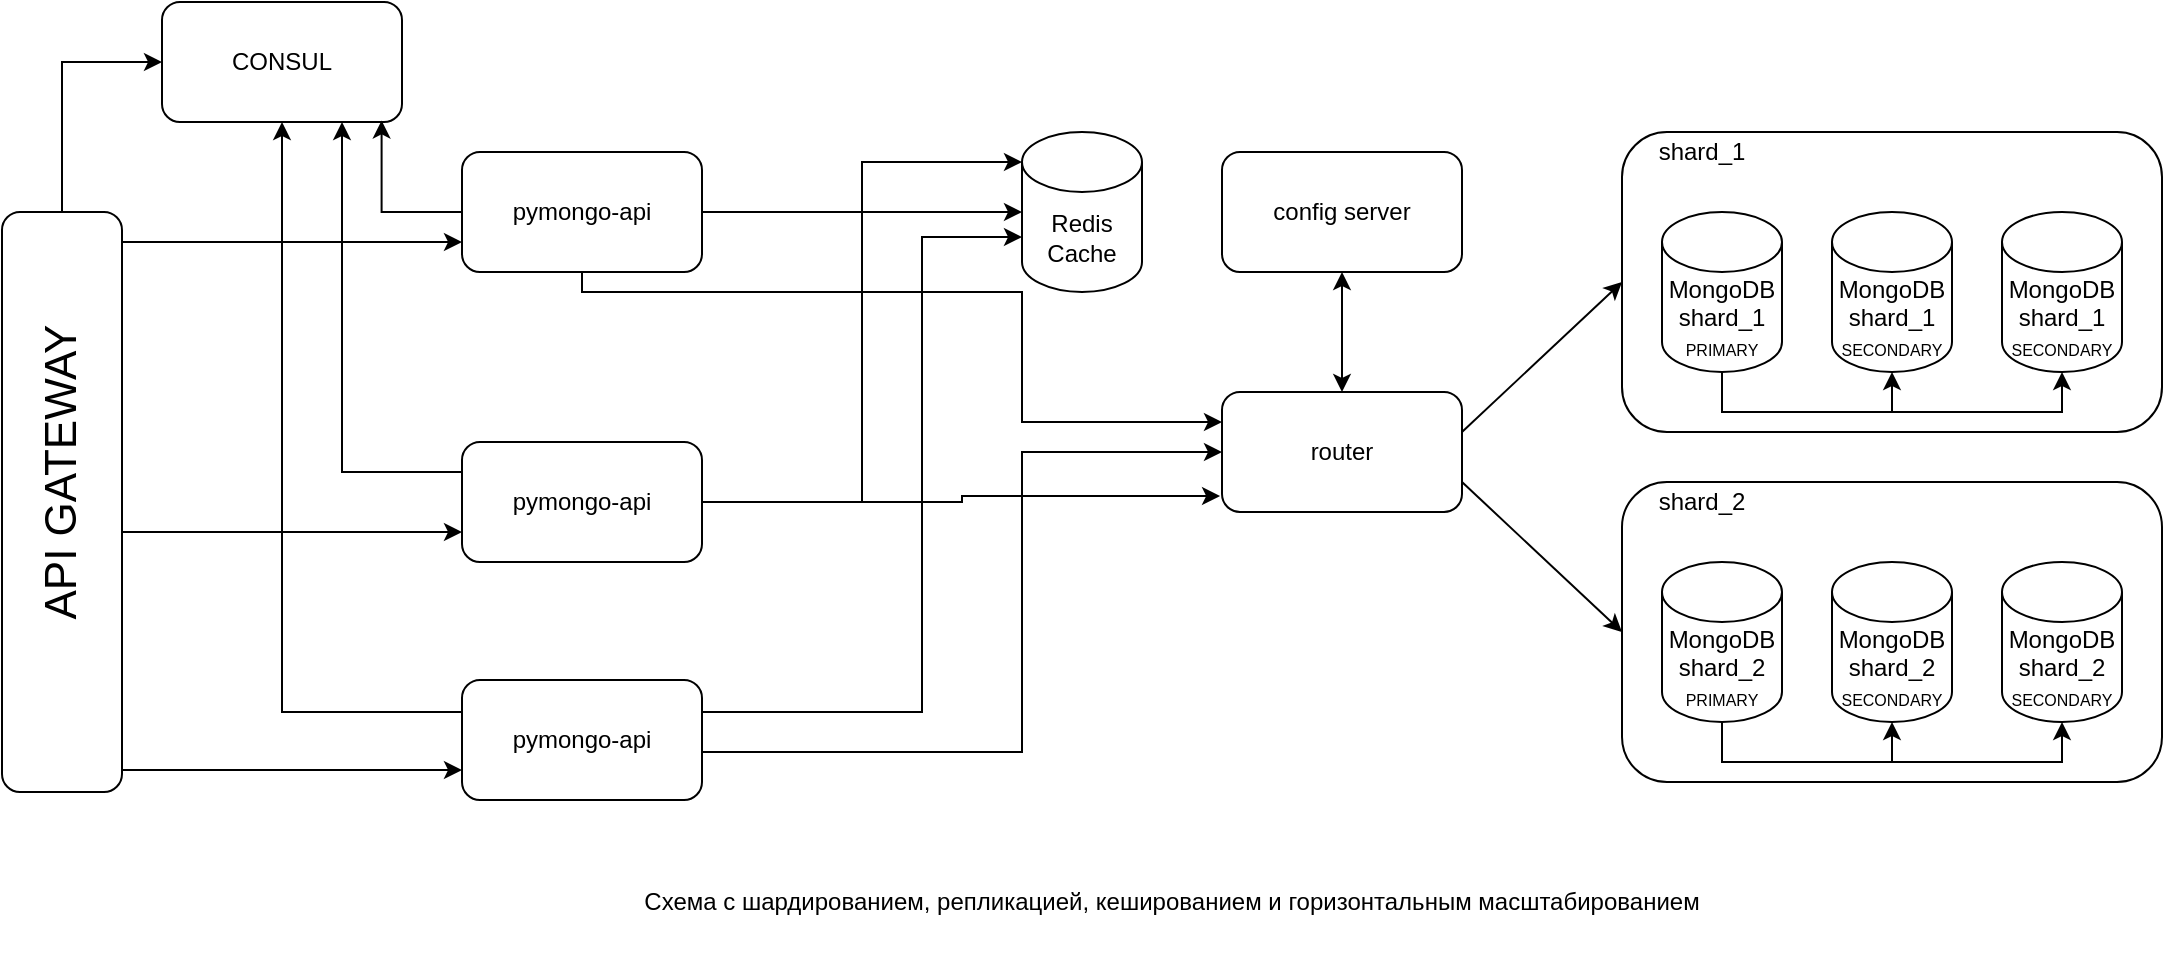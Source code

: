 <mxfile version="25.0.2">
  <diagram name="Page-1" id="-H_mtQnk-PTXWXPvYvuk">
    <mxGraphModel dx="2074" dy="1214" grid="1" gridSize="10" guides="1" tooltips="1" connect="1" arrows="1" fold="1" page="1" pageScale="1" pageWidth="1169" pageHeight="827" math="0" shadow="0">
      <root>
        <mxCell id="0" />
        <mxCell id="1" parent="0" />
        <mxCell id="AoqwYZYNCvobjgKJvIQU-14" value="" style="rounded=1;whiteSpace=wrap;html=1;align=left;" parent="1" vertex="1">
          <mxGeometry x="840" y="110" width="270" height="150" as="geometry" />
        </mxCell>
        <mxCell id="zA23MoTUsTF4_91t8viU-2" value="MongoDB&lt;div&gt;shard_1&lt;/div&gt;&lt;div&gt;&lt;font style=&quot;font-size: 8px;&quot;&gt;PRIMARY&lt;/font&gt;&lt;/div&gt;" style="shape=cylinder3;whiteSpace=wrap;html=1;boundedLbl=1;backgroundOutline=1;size=15;" parent="1" vertex="1">
          <mxGeometry x="860" y="150" width="60" height="80" as="geometry" />
        </mxCell>
        <mxCell id="AoqwYZYNCvobjgKJvIQU-33" style="edgeStyle=orthogonalEdgeStyle;rounded=0;orthogonalLoop=1;jettySize=auto;html=1;entryX=0;entryY=0.5;entryDx=0;entryDy=0;" parent="1" source="zA23MoTUsTF4_91t8viU-3" target="AoqwYZYNCvobjgKJvIQU-3" edge="1">
          <mxGeometry relative="1" as="geometry">
            <Array as="points">
              <mxPoint x="540" y="420" />
              <mxPoint x="540" y="270" />
            </Array>
          </mxGeometry>
        </mxCell>
        <mxCell id="msX5Z3yjqydViCx9kQ3d-14" style="edgeStyle=orthogonalEdgeStyle;rounded=0;orthogonalLoop=1;jettySize=auto;html=1;entryX=0.5;entryY=1;entryDx=0;entryDy=0;" edge="1" parent="1" source="zA23MoTUsTF4_91t8viU-3" target="msX5Z3yjqydViCx9kQ3d-9">
          <mxGeometry relative="1" as="geometry">
            <Array as="points">
              <mxPoint x="170" y="400" />
            </Array>
          </mxGeometry>
        </mxCell>
        <mxCell id="zA23MoTUsTF4_91t8viU-3" value="pymongo-api" style="rounded=1;whiteSpace=wrap;html=1;" parent="1" vertex="1">
          <mxGeometry x="260" y="384" width="120" height="60" as="geometry" />
        </mxCell>
        <mxCell id="AoqwYZYNCvobjgKJvIQU-3" value="router" style="rounded=1;whiteSpace=wrap;html=1;" parent="1" vertex="1">
          <mxGeometry x="640" y="240" width="120" height="60" as="geometry" />
        </mxCell>
        <mxCell id="AoqwYZYNCvobjgKJvIQU-4" value="config server" style="rounded=1;whiteSpace=wrap;html=1;" parent="1" vertex="1">
          <mxGeometry x="640" y="120" width="120" height="60" as="geometry" />
        </mxCell>
        <mxCell id="AoqwYZYNCvobjgKJvIQU-11" value="" style="endArrow=classic;startArrow=classic;html=1;rounded=0;exitX=0.5;exitY=0;exitDx=0;exitDy=0;" parent="1" source="AoqwYZYNCvobjgKJvIQU-3" edge="1">
          <mxGeometry width="50" height="50" relative="1" as="geometry">
            <mxPoint x="670" y="430" as="sourcePoint" />
            <mxPoint x="700" y="180" as="targetPoint" />
          </mxGeometry>
        </mxCell>
        <mxCell id="AoqwYZYNCvobjgKJvIQU-13" value="Схема с шардированием, репликацией, кешированием и горизонтальным масштабированием" style="text;html=1;align=center;verticalAlign=middle;whiteSpace=wrap;rounded=0;" parent="1" vertex="1">
          <mxGeometry x="320" y="470" width="590" height="50" as="geometry" />
        </mxCell>
        <mxCell id="AoqwYZYNCvobjgKJvIQU-15" value="MongoDB&lt;div&gt;shard_1&lt;/div&gt;&lt;div&gt;&lt;font style=&quot;font-size: 8px;&quot;&gt;SECONDARY&lt;/font&gt;&lt;/div&gt;" style="shape=cylinder3;whiteSpace=wrap;html=1;boundedLbl=1;backgroundOutline=1;size=15;" parent="1" vertex="1">
          <mxGeometry x="945" y="150" width="60" height="80" as="geometry" />
        </mxCell>
        <mxCell id="AoqwYZYNCvobjgKJvIQU-17" value="MongoDB&lt;div&gt;shard_1&lt;/div&gt;&lt;div&gt;&lt;font style=&quot;font-size: 8px;&quot;&gt;SECONDARY&lt;/font&gt;&lt;/div&gt;" style="shape=cylinder3;whiteSpace=wrap;html=1;boundedLbl=1;backgroundOutline=1;size=15;" parent="1" vertex="1">
          <mxGeometry x="1030" y="150" width="60" height="80" as="geometry" />
        </mxCell>
        <mxCell id="AoqwYZYNCvobjgKJvIQU-18" value="shard_1" style="text;html=1;align=center;verticalAlign=middle;whiteSpace=wrap;rounded=0;" parent="1" vertex="1">
          <mxGeometry x="850" y="105" width="60" height="30" as="geometry" />
        </mxCell>
        <mxCell id="AoqwYZYNCvobjgKJvIQU-19" value="" style="endArrow=classic;html=1;rounded=0;exitX=0.5;exitY=1;exitDx=0;exitDy=0;exitPerimeter=0;entryX=0.5;entryY=1;entryDx=0;entryDy=0;entryPerimeter=0;" parent="1" source="zA23MoTUsTF4_91t8viU-2" target="AoqwYZYNCvobjgKJvIQU-17" edge="1">
          <mxGeometry width="50" height="50" relative="1" as="geometry">
            <mxPoint x="940" y="320" as="sourcePoint" />
            <mxPoint x="990" y="270" as="targetPoint" />
            <Array as="points">
              <mxPoint x="890" y="250" />
              <mxPoint x="1060" y="250" />
            </Array>
          </mxGeometry>
        </mxCell>
        <mxCell id="AoqwYZYNCvobjgKJvIQU-20" value="" style="endArrow=classic;html=1;rounded=0;entryX=0.5;entryY=1;entryDx=0;entryDy=0;entryPerimeter=0;" parent="1" target="AoqwYZYNCvobjgKJvIQU-15" edge="1">
          <mxGeometry width="50" height="50" relative="1" as="geometry">
            <mxPoint x="975" y="250" as="sourcePoint" />
            <mxPoint x="1070" y="290" as="targetPoint" />
          </mxGeometry>
        </mxCell>
        <mxCell id="AoqwYZYNCvobjgKJvIQU-21" value="" style="rounded=1;whiteSpace=wrap;html=1;align=left;" parent="1" vertex="1">
          <mxGeometry x="840" y="285" width="270" height="150" as="geometry" />
        </mxCell>
        <mxCell id="AoqwYZYNCvobjgKJvIQU-22" value="MongoDB&lt;div&gt;shard_2&lt;/div&gt;&lt;div&gt;&lt;font style=&quot;font-size: 8px;&quot;&gt;PRIMARY&lt;/font&gt;&lt;/div&gt;" style="shape=cylinder3;whiteSpace=wrap;html=1;boundedLbl=1;backgroundOutline=1;size=15;" parent="1" vertex="1">
          <mxGeometry x="860" y="325" width="60" height="80" as="geometry" />
        </mxCell>
        <mxCell id="AoqwYZYNCvobjgKJvIQU-23" value="MongoDB&lt;div&gt;shard_2&lt;/div&gt;&lt;div&gt;&lt;font style=&quot;font-size: 8px;&quot;&gt;SECONDARY&lt;/font&gt;&lt;/div&gt;" style="shape=cylinder3;whiteSpace=wrap;html=1;boundedLbl=1;backgroundOutline=1;size=15;" parent="1" vertex="1">
          <mxGeometry x="945" y="325" width="60" height="80" as="geometry" />
        </mxCell>
        <mxCell id="AoqwYZYNCvobjgKJvIQU-24" value="MongoDB&lt;div&gt;shard_2&lt;/div&gt;&lt;div&gt;&lt;font style=&quot;font-size: 8px;&quot;&gt;SECONDARY&lt;/font&gt;&lt;/div&gt;" style="shape=cylinder3;whiteSpace=wrap;html=1;boundedLbl=1;backgroundOutline=1;size=15;" parent="1" vertex="1">
          <mxGeometry x="1030" y="325" width="60" height="80" as="geometry" />
        </mxCell>
        <mxCell id="AoqwYZYNCvobjgKJvIQU-25" value="shard_2" style="text;html=1;align=center;verticalAlign=middle;whiteSpace=wrap;rounded=0;" parent="1" vertex="1">
          <mxGeometry x="850" y="280" width="60" height="30" as="geometry" />
        </mxCell>
        <mxCell id="AoqwYZYNCvobjgKJvIQU-26" value="" style="endArrow=classic;html=1;rounded=0;exitX=0.5;exitY=1;exitDx=0;exitDy=0;exitPerimeter=0;entryX=0.5;entryY=1;entryDx=0;entryDy=0;entryPerimeter=0;" parent="1" source="AoqwYZYNCvobjgKJvIQU-22" target="AoqwYZYNCvobjgKJvIQU-24" edge="1">
          <mxGeometry width="50" height="50" relative="1" as="geometry">
            <mxPoint x="940" y="495" as="sourcePoint" />
            <mxPoint x="990" y="445" as="targetPoint" />
            <Array as="points">
              <mxPoint x="890" y="425" />
              <mxPoint x="1060" y="425" />
            </Array>
          </mxGeometry>
        </mxCell>
        <mxCell id="AoqwYZYNCvobjgKJvIQU-27" value="" style="endArrow=classic;html=1;rounded=0;entryX=0.5;entryY=1;entryDx=0;entryDy=0;entryPerimeter=0;" parent="1" target="AoqwYZYNCvobjgKJvIQU-23" edge="1">
          <mxGeometry width="50" height="50" relative="1" as="geometry">
            <mxPoint x="975" y="425" as="sourcePoint" />
            <mxPoint x="1070" y="465" as="targetPoint" />
          </mxGeometry>
        </mxCell>
        <mxCell id="AoqwYZYNCvobjgKJvIQU-29" value="" style="endArrow=classic;html=1;rounded=0;entryX=0;entryY=0.5;entryDx=0;entryDy=0;" parent="1" target="AoqwYZYNCvobjgKJvIQU-14" edge="1">
          <mxGeometry width="50" height="50" relative="1" as="geometry">
            <mxPoint x="760" y="260" as="sourcePoint" />
            <mxPoint x="810" y="210" as="targetPoint" />
          </mxGeometry>
        </mxCell>
        <mxCell id="AoqwYZYNCvobjgKJvIQU-30" value="" style="endArrow=classic;html=1;rounded=0;exitX=1;exitY=0.75;exitDx=0;exitDy=0;entryX=0;entryY=0.5;entryDx=0;entryDy=0;" parent="1" source="AoqwYZYNCvobjgKJvIQU-3" target="AoqwYZYNCvobjgKJvIQU-21" edge="1">
          <mxGeometry width="50" height="50" relative="1" as="geometry">
            <mxPoint x="750" y="410" as="sourcePoint" />
            <mxPoint x="800" y="360" as="targetPoint" />
          </mxGeometry>
        </mxCell>
        <mxCell id="AoqwYZYNCvobjgKJvIQU-31" value="Redis&lt;div&gt;Cache&lt;/div&gt;" style="shape=cylinder3;whiteSpace=wrap;html=1;boundedLbl=1;backgroundOutline=1;size=15;" parent="1" vertex="1">
          <mxGeometry x="540" y="110" width="60" height="80" as="geometry" />
        </mxCell>
        <mxCell id="AoqwYZYNCvobjgKJvIQU-32" style="edgeStyle=orthogonalEdgeStyle;rounded=0;orthogonalLoop=1;jettySize=auto;html=1;entryX=0;entryY=0;entryDx=0;entryDy=52.5;entryPerimeter=0;" parent="1" source="zA23MoTUsTF4_91t8viU-3" target="AoqwYZYNCvobjgKJvIQU-31" edge="1">
          <mxGeometry relative="1" as="geometry">
            <Array as="points">
              <mxPoint x="490" y="400" />
              <mxPoint x="490" y="163" />
            </Array>
          </mxGeometry>
        </mxCell>
        <mxCell id="msX5Z3yjqydViCx9kQ3d-13" style="edgeStyle=orthogonalEdgeStyle;rounded=0;orthogonalLoop=1;jettySize=auto;html=1;entryX=0.75;entryY=1;entryDx=0;entryDy=0;" edge="1" parent="1" source="msX5Z3yjqydViCx9kQ3d-1" target="msX5Z3yjqydViCx9kQ3d-9">
          <mxGeometry relative="1" as="geometry">
            <Array as="points">
              <mxPoint x="200" y="280" />
            </Array>
          </mxGeometry>
        </mxCell>
        <mxCell id="msX5Z3yjqydViCx9kQ3d-1" value="pymongo-api" style="rounded=1;whiteSpace=wrap;html=1;" vertex="1" parent="1">
          <mxGeometry x="260" y="265" width="120" height="60" as="geometry" />
        </mxCell>
        <mxCell id="msX5Z3yjqydViCx9kQ3d-4" style="edgeStyle=orthogonalEdgeStyle;rounded=0;orthogonalLoop=1;jettySize=auto;html=1;entryX=0;entryY=0.25;entryDx=0;entryDy=0;" edge="1" parent="1" source="msX5Z3yjqydViCx9kQ3d-2" target="AoqwYZYNCvobjgKJvIQU-3">
          <mxGeometry relative="1" as="geometry">
            <Array as="points">
              <mxPoint x="540" y="190" />
              <mxPoint x="540" y="255" />
            </Array>
          </mxGeometry>
        </mxCell>
        <mxCell id="msX5Z3yjqydViCx9kQ3d-2" value="pymongo-api" style="rounded=1;whiteSpace=wrap;html=1;" vertex="1" parent="1">
          <mxGeometry x="260" y="120" width="120" height="60" as="geometry" />
        </mxCell>
        <mxCell id="msX5Z3yjqydViCx9kQ3d-3" style="edgeStyle=orthogonalEdgeStyle;rounded=0;orthogonalLoop=1;jettySize=auto;html=1;entryX=-0.008;entryY=0.867;entryDx=0;entryDy=0;entryPerimeter=0;" edge="1" parent="1" source="msX5Z3yjqydViCx9kQ3d-1" target="AoqwYZYNCvobjgKJvIQU-3">
          <mxGeometry relative="1" as="geometry" />
        </mxCell>
        <mxCell id="msX5Z3yjqydViCx9kQ3d-5" style="edgeStyle=orthogonalEdgeStyle;rounded=0;orthogonalLoop=1;jettySize=auto;html=1;entryX=0;entryY=0.5;entryDx=0;entryDy=0;entryPerimeter=0;" edge="1" parent="1" source="msX5Z3yjqydViCx9kQ3d-1" target="AoqwYZYNCvobjgKJvIQU-31">
          <mxGeometry relative="1" as="geometry" />
        </mxCell>
        <mxCell id="msX5Z3yjqydViCx9kQ3d-6" style="edgeStyle=orthogonalEdgeStyle;rounded=0;orthogonalLoop=1;jettySize=auto;html=1;entryX=0;entryY=0;entryDx=0;entryDy=15;entryPerimeter=0;" edge="1" parent="1" source="msX5Z3yjqydViCx9kQ3d-2" target="AoqwYZYNCvobjgKJvIQU-31">
          <mxGeometry relative="1" as="geometry" />
        </mxCell>
        <mxCell id="msX5Z3yjqydViCx9kQ3d-11" style="edgeStyle=orthogonalEdgeStyle;rounded=0;orthogonalLoop=1;jettySize=auto;html=1;entryX=0;entryY=0.5;entryDx=0;entryDy=0;" edge="1" parent="1" source="msX5Z3yjqydViCx9kQ3d-7" target="msX5Z3yjqydViCx9kQ3d-9">
          <mxGeometry relative="1" as="geometry">
            <Array as="points">
              <mxPoint x="60" y="75" />
            </Array>
          </mxGeometry>
        </mxCell>
        <mxCell id="msX5Z3yjqydViCx9kQ3d-15" style="edgeStyle=orthogonalEdgeStyle;rounded=0;orthogonalLoop=1;jettySize=auto;html=1;entryX=0;entryY=0.75;entryDx=0;entryDy=0;" edge="1" parent="1" source="msX5Z3yjqydViCx9kQ3d-7" target="msX5Z3yjqydViCx9kQ3d-2">
          <mxGeometry relative="1" as="geometry">
            <Array as="points">
              <mxPoint x="120" y="165" />
              <mxPoint x="120" y="165" />
            </Array>
          </mxGeometry>
        </mxCell>
        <mxCell id="msX5Z3yjqydViCx9kQ3d-17" style="edgeStyle=orthogonalEdgeStyle;rounded=0;orthogonalLoop=1;jettySize=auto;html=1;entryX=0;entryY=0.75;entryDx=0;entryDy=0;" edge="1" parent="1" source="msX5Z3yjqydViCx9kQ3d-7" target="zA23MoTUsTF4_91t8viU-3">
          <mxGeometry relative="1" as="geometry">
            <Array as="points">
              <mxPoint x="130" y="429" />
              <mxPoint x="130" y="429" />
            </Array>
          </mxGeometry>
        </mxCell>
        <mxCell id="msX5Z3yjqydViCx9kQ3d-18" style="edgeStyle=orthogonalEdgeStyle;rounded=0;orthogonalLoop=1;jettySize=auto;html=1;entryX=0;entryY=0.75;entryDx=0;entryDy=0;" edge="1" parent="1" source="msX5Z3yjqydViCx9kQ3d-7" target="msX5Z3yjqydViCx9kQ3d-1">
          <mxGeometry relative="1" as="geometry">
            <Array as="points">
              <mxPoint x="130" y="310" />
              <mxPoint x="130" y="310" />
            </Array>
          </mxGeometry>
        </mxCell>
        <mxCell id="msX5Z3yjqydViCx9kQ3d-7" value="" style="rounded=1;whiteSpace=wrap;html=1;" vertex="1" parent="1">
          <mxGeometry x="30" y="150" width="60" height="290" as="geometry" />
        </mxCell>
        <mxCell id="msX5Z3yjqydViCx9kQ3d-8" value="&lt;font style=&quot;font-size: 22px;&quot;&gt;API GATEWAY&lt;/font&gt;" style="text;html=1;align=center;verticalAlign=middle;whiteSpace=wrap;rounded=0;rotation=-90;" vertex="1" parent="1">
          <mxGeometry x="-20" y="265" width="160" height="30" as="geometry" />
        </mxCell>
        <mxCell id="msX5Z3yjqydViCx9kQ3d-9" value="CONSUL" style="rounded=1;whiteSpace=wrap;html=1;" vertex="1" parent="1">
          <mxGeometry x="110" y="45" width="120" height="60" as="geometry" />
        </mxCell>
        <mxCell id="msX5Z3yjqydViCx9kQ3d-12" style="edgeStyle=orthogonalEdgeStyle;rounded=0;orthogonalLoop=1;jettySize=auto;html=1;entryX=0.915;entryY=0.987;entryDx=0;entryDy=0;entryPerimeter=0;" edge="1" parent="1" source="msX5Z3yjqydViCx9kQ3d-2" target="msX5Z3yjqydViCx9kQ3d-9">
          <mxGeometry relative="1" as="geometry" />
        </mxCell>
      </root>
    </mxGraphModel>
  </diagram>
</mxfile>
